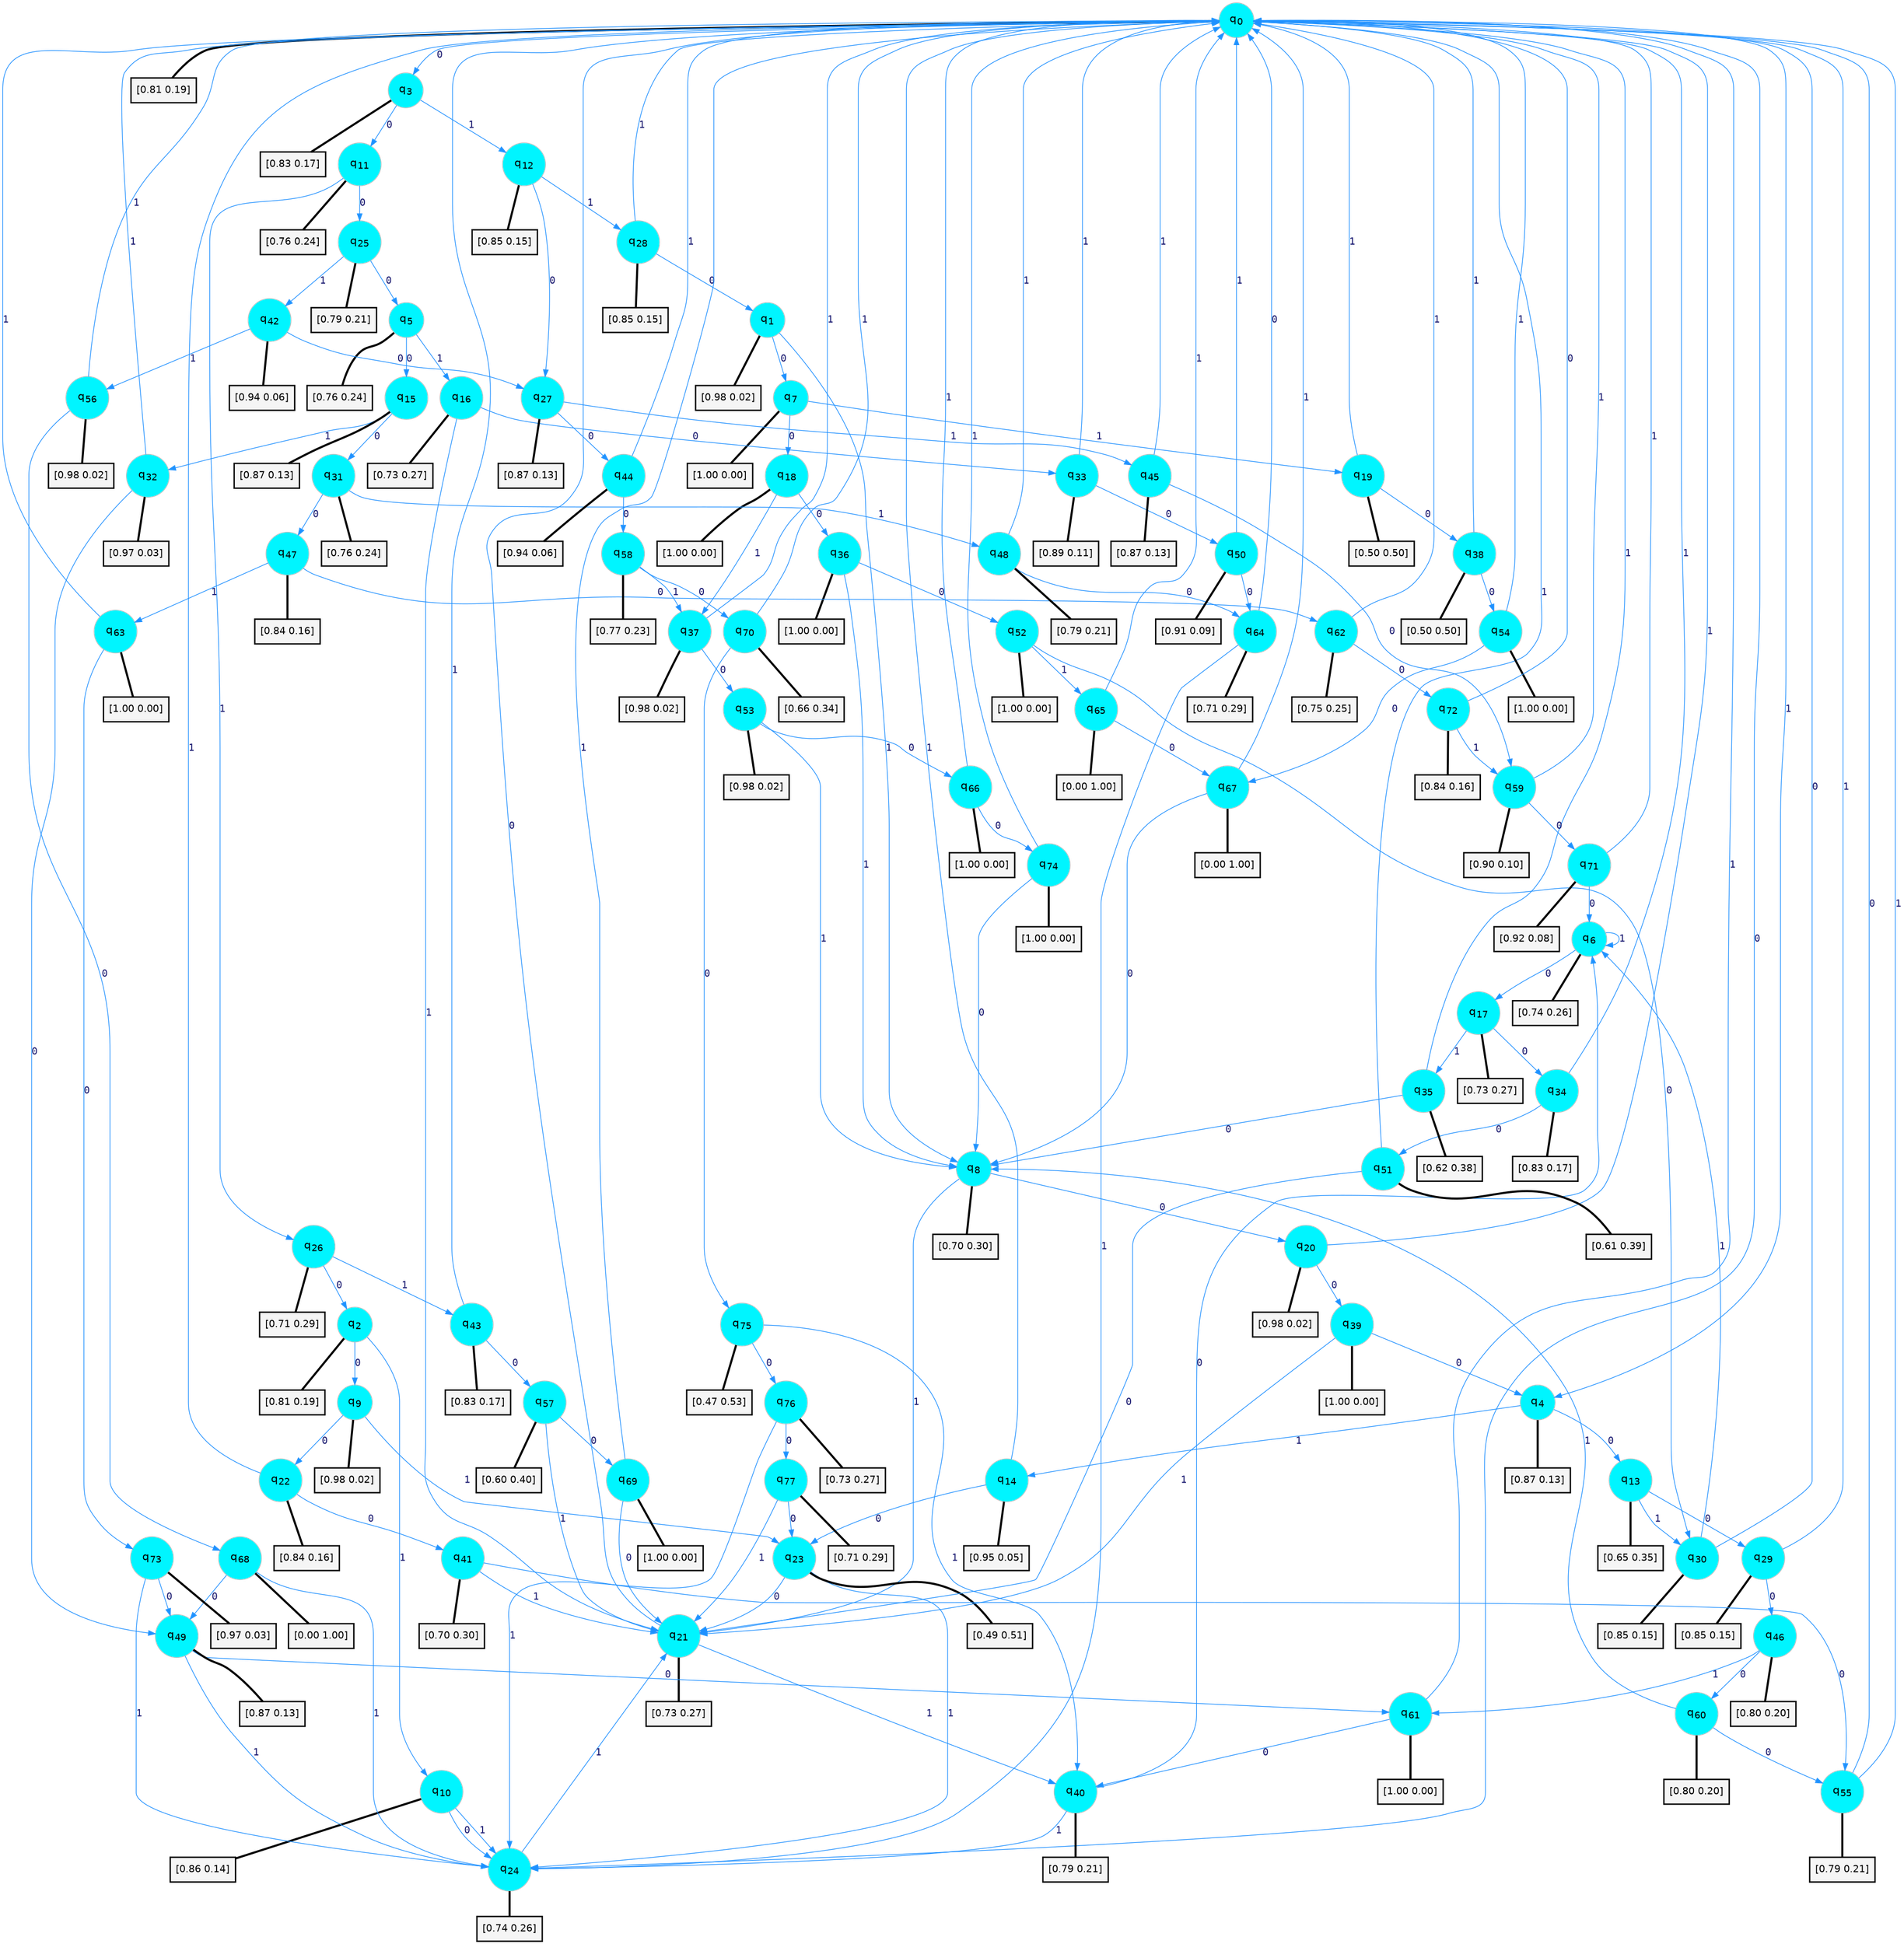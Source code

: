 digraph G {
graph [
bgcolor=transparent, dpi=300, rankdir=TD, size="40,25"];
node [
color=gray, fillcolor=turquoise1, fontcolor=black, fontname=Helvetica, fontsize=16, fontweight=bold, shape=circle, style=filled];
edge [
arrowsize=1, color=dodgerblue1, fontcolor=midnightblue, fontname=courier, fontweight=bold, penwidth=1, style=solid, weight=20];
0[label=<q<SUB>0</SUB>>];
1[label=<q<SUB>1</SUB>>];
2[label=<q<SUB>2</SUB>>];
3[label=<q<SUB>3</SUB>>];
4[label=<q<SUB>4</SUB>>];
5[label=<q<SUB>5</SUB>>];
6[label=<q<SUB>6</SUB>>];
7[label=<q<SUB>7</SUB>>];
8[label=<q<SUB>8</SUB>>];
9[label=<q<SUB>9</SUB>>];
10[label=<q<SUB>10</SUB>>];
11[label=<q<SUB>11</SUB>>];
12[label=<q<SUB>12</SUB>>];
13[label=<q<SUB>13</SUB>>];
14[label=<q<SUB>14</SUB>>];
15[label=<q<SUB>15</SUB>>];
16[label=<q<SUB>16</SUB>>];
17[label=<q<SUB>17</SUB>>];
18[label=<q<SUB>18</SUB>>];
19[label=<q<SUB>19</SUB>>];
20[label=<q<SUB>20</SUB>>];
21[label=<q<SUB>21</SUB>>];
22[label=<q<SUB>22</SUB>>];
23[label=<q<SUB>23</SUB>>];
24[label=<q<SUB>24</SUB>>];
25[label=<q<SUB>25</SUB>>];
26[label=<q<SUB>26</SUB>>];
27[label=<q<SUB>27</SUB>>];
28[label=<q<SUB>28</SUB>>];
29[label=<q<SUB>29</SUB>>];
30[label=<q<SUB>30</SUB>>];
31[label=<q<SUB>31</SUB>>];
32[label=<q<SUB>32</SUB>>];
33[label=<q<SUB>33</SUB>>];
34[label=<q<SUB>34</SUB>>];
35[label=<q<SUB>35</SUB>>];
36[label=<q<SUB>36</SUB>>];
37[label=<q<SUB>37</SUB>>];
38[label=<q<SUB>38</SUB>>];
39[label=<q<SUB>39</SUB>>];
40[label=<q<SUB>40</SUB>>];
41[label=<q<SUB>41</SUB>>];
42[label=<q<SUB>42</SUB>>];
43[label=<q<SUB>43</SUB>>];
44[label=<q<SUB>44</SUB>>];
45[label=<q<SUB>45</SUB>>];
46[label=<q<SUB>46</SUB>>];
47[label=<q<SUB>47</SUB>>];
48[label=<q<SUB>48</SUB>>];
49[label=<q<SUB>49</SUB>>];
50[label=<q<SUB>50</SUB>>];
51[label=<q<SUB>51</SUB>>];
52[label=<q<SUB>52</SUB>>];
53[label=<q<SUB>53</SUB>>];
54[label=<q<SUB>54</SUB>>];
55[label=<q<SUB>55</SUB>>];
56[label=<q<SUB>56</SUB>>];
57[label=<q<SUB>57</SUB>>];
58[label=<q<SUB>58</SUB>>];
59[label=<q<SUB>59</SUB>>];
60[label=<q<SUB>60</SUB>>];
61[label=<q<SUB>61</SUB>>];
62[label=<q<SUB>62</SUB>>];
63[label=<q<SUB>63</SUB>>];
64[label=<q<SUB>64</SUB>>];
65[label=<q<SUB>65</SUB>>];
66[label=<q<SUB>66</SUB>>];
67[label=<q<SUB>67</SUB>>];
68[label=<q<SUB>68</SUB>>];
69[label=<q<SUB>69</SUB>>];
70[label=<q<SUB>70</SUB>>];
71[label=<q<SUB>71</SUB>>];
72[label=<q<SUB>72</SUB>>];
73[label=<q<SUB>73</SUB>>];
74[label=<q<SUB>74</SUB>>];
75[label=<q<SUB>75</SUB>>];
76[label=<q<SUB>76</SUB>>];
77[label=<q<SUB>77</SUB>>];
78[label="[0.81 0.19]", shape=box,fontcolor=black, fontname=Helvetica, fontsize=14, penwidth=2, fillcolor=whitesmoke,color=black];
79[label="[0.98 0.02]", shape=box,fontcolor=black, fontname=Helvetica, fontsize=14, penwidth=2, fillcolor=whitesmoke,color=black];
80[label="[0.81 0.19]", shape=box,fontcolor=black, fontname=Helvetica, fontsize=14, penwidth=2, fillcolor=whitesmoke,color=black];
81[label="[0.83 0.17]", shape=box,fontcolor=black, fontname=Helvetica, fontsize=14, penwidth=2, fillcolor=whitesmoke,color=black];
82[label="[0.87 0.13]", shape=box,fontcolor=black, fontname=Helvetica, fontsize=14, penwidth=2, fillcolor=whitesmoke,color=black];
83[label="[0.76 0.24]", shape=box,fontcolor=black, fontname=Helvetica, fontsize=14, penwidth=2, fillcolor=whitesmoke,color=black];
84[label="[0.74 0.26]", shape=box,fontcolor=black, fontname=Helvetica, fontsize=14, penwidth=2, fillcolor=whitesmoke,color=black];
85[label="[1.00 0.00]", shape=box,fontcolor=black, fontname=Helvetica, fontsize=14, penwidth=2, fillcolor=whitesmoke,color=black];
86[label="[0.70 0.30]", shape=box,fontcolor=black, fontname=Helvetica, fontsize=14, penwidth=2, fillcolor=whitesmoke,color=black];
87[label="[0.98 0.02]", shape=box,fontcolor=black, fontname=Helvetica, fontsize=14, penwidth=2, fillcolor=whitesmoke,color=black];
88[label="[0.86 0.14]", shape=box,fontcolor=black, fontname=Helvetica, fontsize=14, penwidth=2, fillcolor=whitesmoke,color=black];
89[label="[0.76 0.24]", shape=box,fontcolor=black, fontname=Helvetica, fontsize=14, penwidth=2, fillcolor=whitesmoke,color=black];
90[label="[0.85 0.15]", shape=box,fontcolor=black, fontname=Helvetica, fontsize=14, penwidth=2, fillcolor=whitesmoke,color=black];
91[label="[0.65 0.35]", shape=box,fontcolor=black, fontname=Helvetica, fontsize=14, penwidth=2, fillcolor=whitesmoke,color=black];
92[label="[0.95 0.05]", shape=box,fontcolor=black, fontname=Helvetica, fontsize=14, penwidth=2, fillcolor=whitesmoke,color=black];
93[label="[0.87 0.13]", shape=box,fontcolor=black, fontname=Helvetica, fontsize=14, penwidth=2, fillcolor=whitesmoke,color=black];
94[label="[0.73 0.27]", shape=box,fontcolor=black, fontname=Helvetica, fontsize=14, penwidth=2, fillcolor=whitesmoke,color=black];
95[label="[0.73 0.27]", shape=box,fontcolor=black, fontname=Helvetica, fontsize=14, penwidth=2, fillcolor=whitesmoke,color=black];
96[label="[1.00 0.00]", shape=box,fontcolor=black, fontname=Helvetica, fontsize=14, penwidth=2, fillcolor=whitesmoke,color=black];
97[label="[0.50 0.50]", shape=box,fontcolor=black, fontname=Helvetica, fontsize=14, penwidth=2, fillcolor=whitesmoke,color=black];
98[label="[0.98 0.02]", shape=box,fontcolor=black, fontname=Helvetica, fontsize=14, penwidth=2, fillcolor=whitesmoke,color=black];
99[label="[0.73 0.27]", shape=box,fontcolor=black, fontname=Helvetica, fontsize=14, penwidth=2, fillcolor=whitesmoke,color=black];
100[label="[0.84 0.16]", shape=box,fontcolor=black, fontname=Helvetica, fontsize=14, penwidth=2, fillcolor=whitesmoke,color=black];
101[label="[0.49 0.51]", shape=box,fontcolor=black, fontname=Helvetica, fontsize=14, penwidth=2, fillcolor=whitesmoke,color=black];
102[label="[0.74 0.26]", shape=box,fontcolor=black, fontname=Helvetica, fontsize=14, penwidth=2, fillcolor=whitesmoke,color=black];
103[label="[0.79 0.21]", shape=box,fontcolor=black, fontname=Helvetica, fontsize=14, penwidth=2, fillcolor=whitesmoke,color=black];
104[label="[0.71 0.29]", shape=box,fontcolor=black, fontname=Helvetica, fontsize=14, penwidth=2, fillcolor=whitesmoke,color=black];
105[label="[0.87 0.13]", shape=box,fontcolor=black, fontname=Helvetica, fontsize=14, penwidth=2, fillcolor=whitesmoke,color=black];
106[label="[0.85 0.15]", shape=box,fontcolor=black, fontname=Helvetica, fontsize=14, penwidth=2, fillcolor=whitesmoke,color=black];
107[label="[0.85 0.15]", shape=box,fontcolor=black, fontname=Helvetica, fontsize=14, penwidth=2, fillcolor=whitesmoke,color=black];
108[label="[0.85 0.15]", shape=box,fontcolor=black, fontname=Helvetica, fontsize=14, penwidth=2, fillcolor=whitesmoke,color=black];
109[label="[0.76 0.24]", shape=box,fontcolor=black, fontname=Helvetica, fontsize=14, penwidth=2, fillcolor=whitesmoke,color=black];
110[label="[0.97 0.03]", shape=box,fontcolor=black, fontname=Helvetica, fontsize=14, penwidth=2, fillcolor=whitesmoke,color=black];
111[label="[0.89 0.11]", shape=box,fontcolor=black, fontname=Helvetica, fontsize=14, penwidth=2, fillcolor=whitesmoke,color=black];
112[label="[0.83 0.17]", shape=box,fontcolor=black, fontname=Helvetica, fontsize=14, penwidth=2, fillcolor=whitesmoke,color=black];
113[label="[0.62 0.38]", shape=box,fontcolor=black, fontname=Helvetica, fontsize=14, penwidth=2, fillcolor=whitesmoke,color=black];
114[label="[1.00 0.00]", shape=box,fontcolor=black, fontname=Helvetica, fontsize=14, penwidth=2, fillcolor=whitesmoke,color=black];
115[label="[0.98 0.02]", shape=box,fontcolor=black, fontname=Helvetica, fontsize=14, penwidth=2, fillcolor=whitesmoke,color=black];
116[label="[0.50 0.50]", shape=box,fontcolor=black, fontname=Helvetica, fontsize=14, penwidth=2, fillcolor=whitesmoke,color=black];
117[label="[1.00 0.00]", shape=box,fontcolor=black, fontname=Helvetica, fontsize=14, penwidth=2, fillcolor=whitesmoke,color=black];
118[label="[0.79 0.21]", shape=box,fontcolor=black, fontname=Helvetica, fontsize=14, penwidth=2, fillcolor=whitesmoke,color=black];
119[label="[0.70 0.30]", shape=box,fontcolor=black, fontname=Helvetica, fontsize=14, penwidth=2, fillcolor=whitesmoke,color=black];
120[label="[0.94 0.06]", shape=box,fontcolor=black, fontname=Helvetica, fontsize=14, penwidth=2, fillcolor=whitesmoke,color=black];
121[label="[0.83 0.17]", shape=box,fontcolor=black, fontname=Helvetica, fontsize=14, penwidth=2, fillcolor=whitesmoke,color=black];
122[label="[0.94 0.06]", shape=box,fontcolor=black, fontname=Helvetica, fontsize=14, penwidth=2, fillcolor=whitesmoke,color=black];
123[label="[0.87 0.13]", shape=box,fontcolor=black, fontname=Helvetica, fontsize=14, penwidth=2, fillcolor=whitesmoke,color=black];
124[label="[0.80 0.20]", shape=box,fontcolor=black, fontname=Helvetica, fontsize=14, penwidth=2, fillcolor=whitesmoke,color=black];
125[label="[0.84 0.16]", shape=box,fontcolor=black, fontname=Helvetica, fontsize=14, penwidth=2, fillcolor=whitesmoke,color=black];
126[label="[0.79 0.21]", shape=box,fontcolor=black, fontname=Helvetica, fontsize=14, penwidth=2, fillcolor=whitesmoke,color=black];
127[label="[0.87 0.13]", shape=box,fontcolor=black, fontname=Helvetica, fontsize=14, penwidth=2, fillcolor=whitesmoke,color=black];
128[label="[0.91 0.09]", shape=box,fontcolor=black, fontname=Helvetica, fontsize=14, penwidth=2, fillcolor=whitesmoke,color=black];
129[label="[0.61 0.39]", shape=box,fontcolor=black, fontname=Helvetica, fontsize=14, penwidth=2, fillcolor=whitesmoke,color=black];
130[label="[1.00 0.00]", shape=box,fontcolor=black, fontname=Helvetica, fontsize=14, penwidth=2, fillcolor=whitesmoke,color=black];
131[label="[0.98 0.02]", shape=box,fontcolor=black, fontname=Helvetica, fontsize=14, penwidth=2, fillcolor=whitesmoke,color=black];
132[label="[1.00 0.00]", shape=box,fontcolor=black, fontname=Helvetica, fontsize=14, penwidth=2, fillcolor=whitesmoke,color=black];
133[label="[0.79 0.21]", shape=box,fontcolor=black, fontname=Helvetica, fontsize=14, penwidth=2, fillcolor=whitesmoke,color=black];
134[label="[0.98 0.02]", shape=box,fontcolor=black, fontname=Helvetica, fontsize=14, penwidth=2, fillcolor=whitesmoke,color=black];
135[label="[0.60 0.40]", shape=box,fontcolor=black, fontname=Helvetica, fontsize=14, penwidth=2, fillcolor=whitesmoke,color=black];
136[label="[0.77 0.23]", shape=box,fontcolor=black, fontname=Helvetica, fontsize=14, penwidth=2, fillcolor=whitesmoke,color=black];
137[label="[0.90 0.10]", shape=box,fontcolor=black, fontname=Helvetica, fontsize=14, penwidth=2, fillcolor=whitesmoke,color=black];
138[label="[0.80 0.20]", shape=box,fontcolor=black, fontname=Helvetica, fontsize=14, penwidth=2, fillcolor=whitesmoke,color=black];
139[label="[1.00 0.00]", shape=box,fontcolor=black, fontname=Helvetica, fontsize=14, penwidth=2, fillcolor=whitesmoke,color=black];
140[label="[0.75 0.25]", shape=box,fontcolor=black, fontname=Helvetica, fontsize=14, penwidth=2, fillcolor=whitesmoke,color=black];
141[label="[1.00 0.00]", shape=box,fontcolor=black, fontname=Helvetica, fontsize=14, penwidth=2, fillcolor=whitesmoke,color=black];
142[label="[0.71 0.29]", shape=box,fontcolor=black, fontname=Helvetica, fontsize=14, penwidth=2, fillcolor=whitesmoke,color=black];
143[label="[0.00 1.00]", shape=box,fontcolor=black, fontname=Helvetica, fontsize=14, penwidth=2, fillcolor=whitesmoke,color=black];
144[label="[1.00 0.00]", shape=box,fontcolor=black, fontname=Helvetica, fontsize=14, penwidth=2, fillcolor=whitesmoke,color=black];
145[label="[0.00 1.00]", shape=box,fontcolor=black, fontname=Helvetica, fontsize=14, penwidth=2, fillcolor=whitesmoke,color=black];
146[label="[0.00 1.00]", shape=box,fontcolor=black, fontname=Helvetica, fontsize=14, penwidth=2, fillcolor=whitesmoke,color=black];
147[label="[1.00 0.00]", shape=box,fontcolor=black, fontname=Helvetica, fontsize=14, penwidth=2, fillcolor=whitesmoke,color=black];
148[label="[0.66 0.34]", shape=box,fontcolor=black, fontname=Helvetica, fontsize=14, penwidth=2, fillcolor=whitesmoke,color=black];
149[label="[0.92 0.08]", shape=box,fontcolor=black, fontname=Helvetica, fontsize=14, penwidth=2, fillcolor=whitesmoke,color=black];
150[label="[0.84 0.16]", shape=box,fontcolor=black, fontname=Helvetica, fontsize=14, penwidth=2, fillcolor=whitesmoke,color=black];
151[label="[0.97 0.03]", shape=box,fontcolor=black, fontname=Helvetica, fontsize=14, penwidth=2, fillcolor=whitesmoke,color=black];
152[label="[1.00 0.00]", shape=box,fontcolor=black, fontname=Helvetica, fontsize=14, penwidth=2, fillcolor=whitesmoke,color=black];
153[label="[0.47 0.53]", shape=box,fontcolor=black, fontname=Helvetica, fontsize=14, penwidth=2, fillcolor=whitesmoke,color=black];
154[label="[0.73 0.27]", shape=box,fontcolor=black, fontname=Helvetica, fontsize=14, penwidth=2, fillcolor=whitesmoke,color=black];
155[label="[0.71 0.29]", shape=box,fontcolor=black, fontname=Helvetica, fontsize=14, penwidth=2, fillcolor=whitesmoke,color=black];
0->3 [label=0];
0->4 [label=1];
0->78 [arrowhead=none, penwidth=3,color=black];
1->7 [label=0];
1->8 [label=1];
1->79 [arrowhead=none, penwidth=3,color=black];
2->9 [label=0];
2->10 [label=1];
2->80 [arrowhead=none, penwidth=3,color=black];
3->11 [label=0];
3->12 [label=1];
3->81 [arrowhead=none, penwidth=3,color=black];
4->13 [label=0];
4->14 [label=1];
4->82 [arrowhead=none, penwidth=3,color=black];
5->15 [label=0];
5->16 [label=1];
5->83 [arrowhead=none, penwidth=3,color=black];
6->17 [label=0];
6->6 [label=1];
6->84 [arrowhead=none, penwidth=3,color=black];
7->18 [label=0];
7->19 [label=1];
7->85 [arrowhead=none, penwidth=3,color=black];
8->20 [label=0];
8->21 [label=1];
8->86 [arrowhead=none, penwidth=3,color=black];
9->22 [label=0];
9->23 [label=1];
9->87 [arrowhead=none, penwidth=3,color=black];
10->24 [label=0];
10->24 [label=1];
10->88 [arrowhead=none, penwidth=3,color=black];
11->25 [label=0];
11->26 [label=1];
11->89 [arrowhead=none, penwidth=3,color=black];
12->27 [label=0];
12->28 [label=1];
12->90 [arrowhead=none, penwidth=3,color=black];
13->29 [label=0];
13->30 [label=1];
13->91 [arrowhead=none, penwidth=3,color=black];
14->23 [label=0];
14->0 [label=1];
14->92 [arrowhead=none, penwidth=3,color=black];
15->31 [label=0];
15->32 [label=1];
15->93 [arrowhead=none, penwidth=3,color=black];
16->33 [label=0];
16->21 [label=1];
16->94 [arrowhead=none, penwidth=3,color=black];
17->34 [label=0];
17->35 [label=1];
17->95 [arrowhead=none, penwidth=3,color=black];
18->36 [label=0];
18->37 [label=1];
18->96 [arrowhead=none, penwidth=3,color=black];
19->38 [label=0];
19->0 [label=1];
19->97 [arrowhead=none, penwidth=3,color=black];
20->39 [label=0];
20->0 [label=1];
20->98 [arrowhead=none, penwidth=3,color=black];
21->0 [label=0];
21->40 [label=1];
21->99 [arrowhead=none, penwidth=3,color=black];
22->41 [label=0];
22->0 [label=1];
22->100 [arrowhead=none, penwidth=3,color=black];
23->21 [label=0];
23->24 [label=1];
23->101 [arrowhead=none, penwidth=3,color=black];
24->0 [label=0];
24->21 [label=1];
24->102 [arrowhead=none, penwidth=3,color=black];
25->5 [label=0];
25->42 [label=1];
25->103 [arrowhead=none, penwidth=3,color=black];
26->2 [label=0];
26->43 [label=1];
26->104 [arrowhead=none, penwidth=3,color=black];
27->44 [label=0];
27->45 [label=1];
27->105 [arrowhead=none, penwidth=3,color=black];
28->1 [label=0];
28->0 [label=1];
28->106 [arrowhead=none, penwidth=3,color=black];
29->46 [label=0];
29->0 [label=1];
29->107 [arrowhead=none, penwidth=3,color=black];
30->0 [label=0];
30->6 [label=1];
30->108 [arrowhead=none, penwidth=3,color=black];
31->47 [label=0];
31->48 [label=1];
31->109 [arrowhead=none, penwidth=3,color=black];
32->49 [label=0];
32->0 [label=1];
32->110 [arrowhead=none, penwidth=3,color=black];
33->50 [label=0];
33->0 [label=1];
33->111 [arrowhead=none, penwidth=3,color=black];
34->51 [label=0];
34->0 [label=1];
34->112 [arrowhead=none, penwidth=3,color=black];
35->8 [label=0];
35->0 [label=1];
35->113 [arrowhead=none, penwidth=3,color=black];
36->52 [label=0];
36->8 [label=1];
36->114 [arrowhead=none, penwidth=3,color=black];
37->53 [label=0];
37->0 [label=1];
37->115 [arrowhead=none, penwidth=3,color=black];
38->54 [label=0];
38->0 [label=1];
38->116 [arrowhead=none, penwidth=3,color=black];
39->4 [label=0];
39->21 [label=1];
39->117 [arrowhead=none, penwidth=3,color=black];
40->6 [label=0];
40->24 [label=1];
40->118 [arrowhead=none, penwidth=3,color=black];
41->55 [label=0];
41->21 [label=1];
41->119 [arrowhead=none, penwidth=3,color=black];
42->27 [label=0];
42->56 [label=1];
42->120 [arrowhead=none, penwidth=3,color=black];
43->57 [label=0];
43->0 [label=1];
43->121 [arrowhead=none, penwidth=3,color=black];
44->58 [label=0];
44->0 [label=1];
44->122 [arrowhead=none, penwidth=3,color=black];
45->59 [label=0];
45->0 [label=1];
45->123 [arrowhead=none, penwidth=3,color=black];
46->60 [label=0];
46->61 [label=1];
46->124 [arrowhead=none, penwidth=3,color=black];
47->62 [label=0];
47->63 [label=1];
47->125 [arrowhead=none, penwidth=3,color=black];
48->64 [label=0];
48->0 [label=1];
48->126 [arrowhead=none, penwidth=3,color=black];
49->61 [label=0];
49->24 [label=1];
49->127 [arrowhead=none, penwidth=3,color=black];
50->64 [label=0];
50->0 [label=1];
50->128 [arrowhead=none, penwidth=3,color=black];
51->21 [label=0];
51->0 [label=1];
51->129 [arrowhead=none, penwidth=3,color=black];
52->30 [label=0];
52->65 [label=1];
52->130 [arrowhead=none, penwidth=3,color=black];
53->66 [label=0];
53->8 [label=1];
53->131 [arrowhead=none, penwidth=3,color=black];
54->67 [label=0];
54->0 [label=1];
54->132 [arrowhead=none, penwidth=3,color=black];
55->0 [label=0];
55->0 [label=1];
55->133 [arrowhead=none, penwidth=3,color=black];
56->68 [label=0];
56->0 [label=1];
56->134 [arrowhead=none, penwidth=3,color=black];
57->69 [label=0];
57->21 [label=1];
57->135 [arrowhead=none, penwidth=3,color=black];
58->70 [label=0];
58->37 [label=1];
58->136 [arrowhead=none, penwidth=3,color=black];
59->71 [label=0];
59->0 [label=1];
59->137 [arrowhead=none, penwidth=3,color=black];
60->55 [label=0];
60->8 [label=1];
60->138 [arrowhead=none, penwidth=3,color=black];
61->40 [label=0];
61->0 [label=1];
61->139 [arrowhead=none, penwidth=3,color=black];
62->72 [label=0];
62->0 [label=1];
62->140 [arrowhead=none, penwidth=3,color=black];
63->73 [label=0];
63->0 [label=1];
63->141 [arrowhead=none, penwidth=3,color=black];
64->0 [label=0];
64->24 [label=1];
64->142 [arrowhead=none, penwidth=3,color=black];
65->67 [label=0];
65->0 [label=1];
65->143 [arrowhead=none, penwidth=3,color=black];
66->74 [label=0];
66->0 [label=1];
66->144 [arrowhead=none, penwidth=3,color=black];
67->8 [label=0];
67->0 [label=1];
67->145 [arrowhead=none, penwidth=3,color=black];
68->49 [label=0];
68->24 [label=1];
68->146 [arrowhead=none, penwidth=3,color=black];
69->21 [label=0];
69->0 [label=1];
69->147 [arrowhead=none, penwidth=3,color=black];
70->75 [label=0];
70->0 [label=1];
70->148 [arrowhead=none, penwidth=3,color=black];
71->6 [label=0];
71->0 [label=1];
71->149 [arrowhead=none, penwidth=3,color=black];
72->0 [label=0];
72->59 [label=1];
72->150 [arrowhead=none, penwidth=3,color=black];
73->49 [label=0];
73->24 [label=1];
73->151 [arrowhead=none, penwidth=3,color=black];
74->8 [label=0];
74->0 [label=1];
74->152 [arrowhead=none, penwidth=3,color=black];
75->76 [label=0];
75->40 [label=1];
75->153 [arrowhead=none, penwidth=3,color=black];
76->77 [label=0];
76->24 [label=1];
76->154 [arrowhead=none, penwidth=3,color=black];
77->23 [label=0];
77->21 [label=1];
77->155 [arrowhead=none, penwidth=3,color=black];
}

